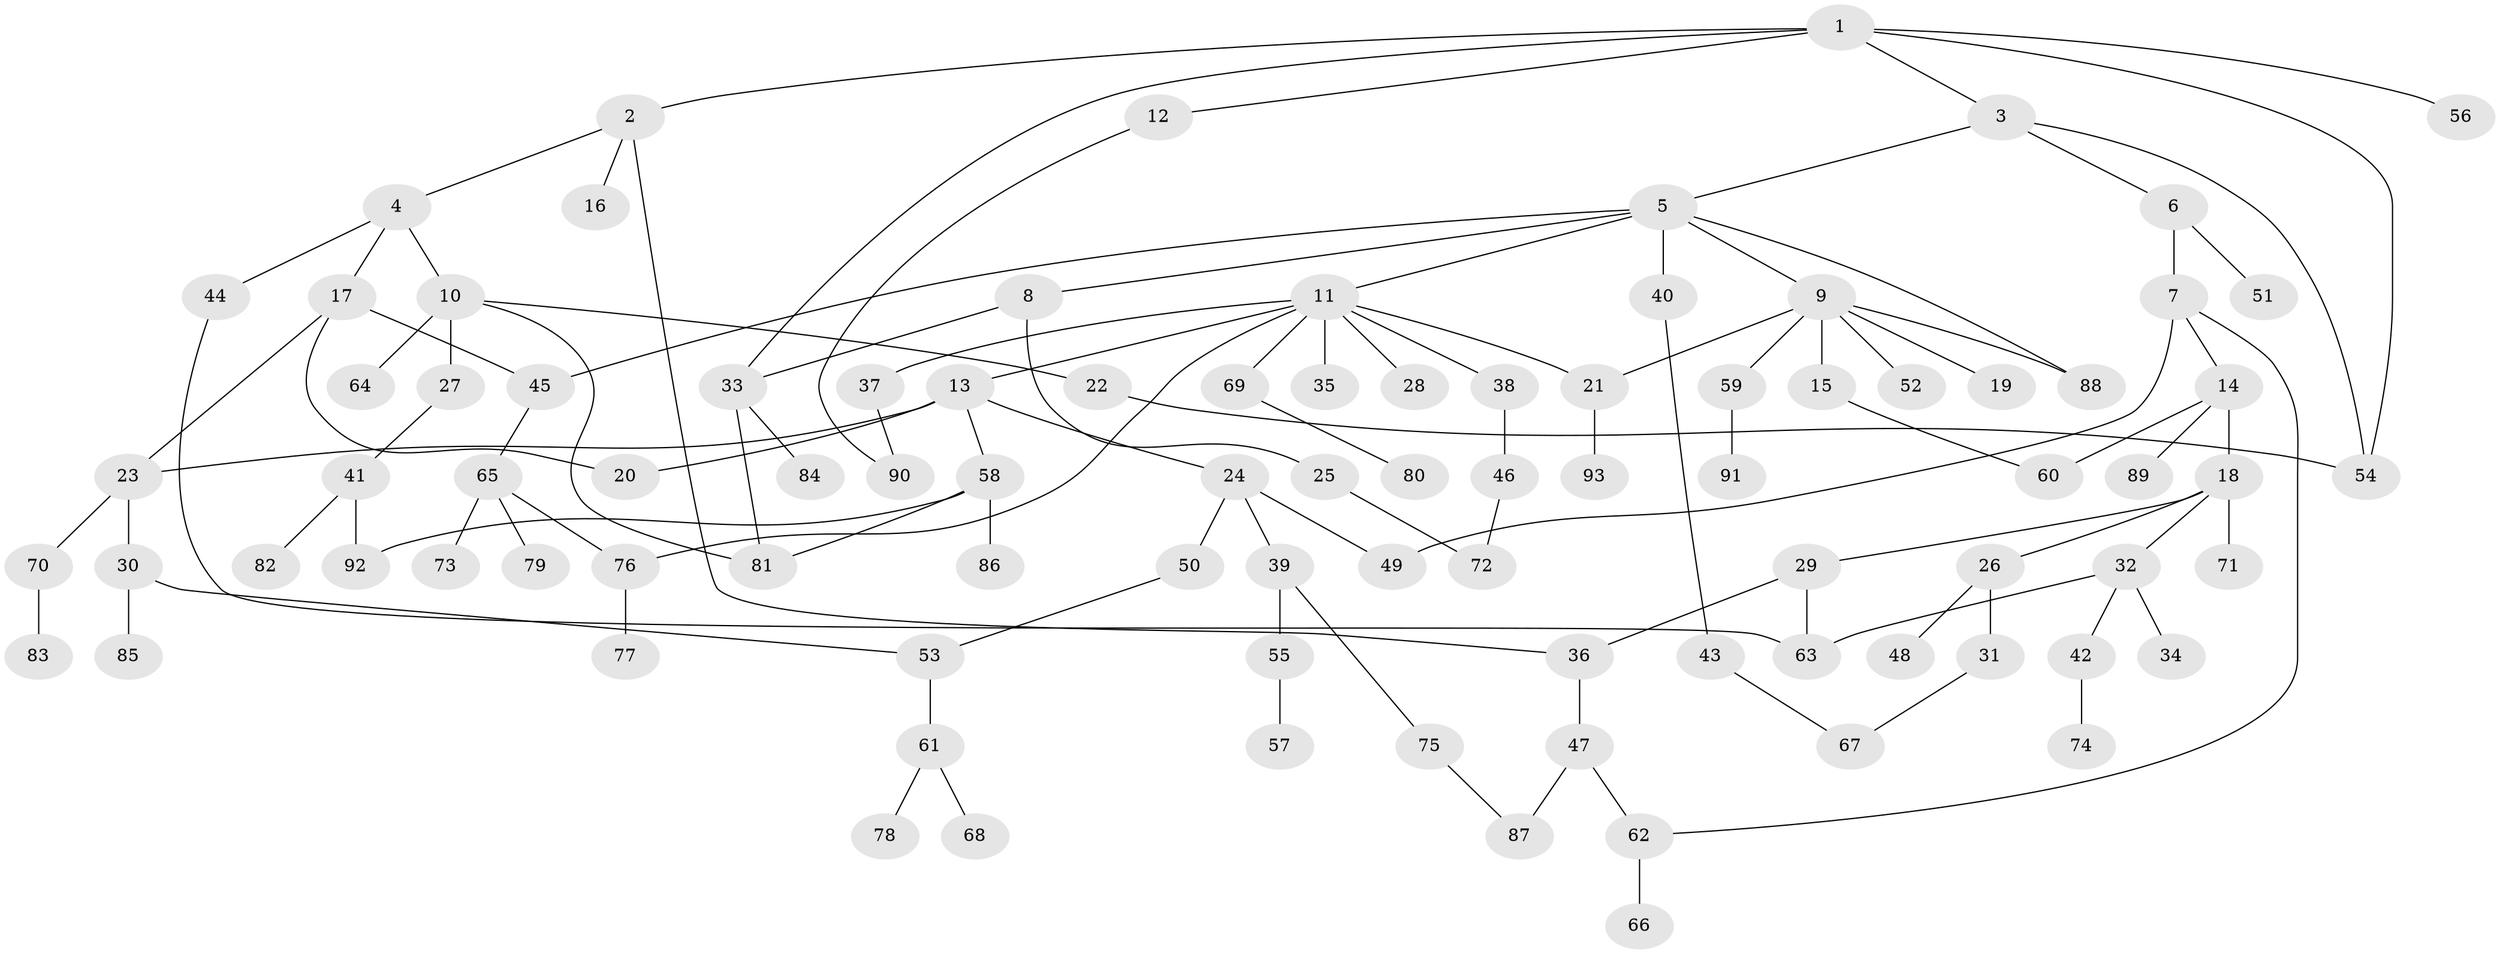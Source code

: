 // Generated by graph-tools (version 1.1) at 2025/49/03/09/25 03:49:15]
// undirected, 93 vertices, 115 edges
graph export_dot {
graph [start="1"]
  node [color=gray90,style=filled];
  1;
  2;
  3;
  4;
  5;
  6;
  7;
  8;
  9;
  10;
  11;
  12;
  13;
  14;
  15;
  16;
  17;
  18;
  19;
  20;
  21;
  22;
  23;
  24;
  25;
  26;
  27;
  28;
  29;
  30;
  31;
  32;
  33;
  34;
  35;
  36;
  37;
  38;
  39;
  40;
  41;
  42;
  43;
  44;
  45;
  46;
  47;
  48;
  49;
  50;
  51;
  52;
  53;
  54;
  55;
  56;
  57;
  58;
  59;
  60;
  61;
  62;
  63;
  64;
  65;
  66;
  67;
  68;
  69;
  70;
  71;
  72;
  73;
  74;
  75;
  76;
  77;
  78;
  79;
  80;
  81;
  82;
  83;
  84;
  85;
  86;
  87;
  88;
  89;
  90;
  91;
  92;
  93;
  1 -- 2;
  1 -- 3;
  1 -- 12;
  1 -- 54;
  1 -- 56;
  1 -- 33;
  2 -- 4;
  2 -- 16;
  2 -- 36;
  3 -- 5;
  3 -- 6;
  3 -- 54;
  4 -- 10;
  4 -- 17;
  4 -- 44;
  5 -- 8;
  5 -- 9;
  5 -- 11;
  5 -- 40;
  5 -- 45;
  5 -- 88;
  6 -- 7;
  6 -- 51;
  7 -- 14;
  7 -- 49;
  7 -- 62;
  8 -- 25;
  8 -- 33;
  9 -- 15;
  9 -- 19;
  9 -- 21;
  9 -- 52;
  9 -- 59;
  9 -- 88;
  10 -- 22;
  10 -- 27;
  10 -- 64;
  10 -- 81;
  11 -- 13;
  11 -- 28;
  11 -- 35;
  11 -- 37;
  11 -- 38;
  11 -- 69;
  11 -- 76;
  11 -- 21;
  12 -- 90;
  13 -- 20;
  13 -- 23;
  13 -- 24;
  13 -- 58;
  14 -- 18;
  14 -- 60;
  14 -- 89;
  15 -- 60;
  17 -- 45;
  17 -- 20;
  17 -- 23;
  18 -- 26;
  18 -- 29;
  18 -- 32;
  18 -- 71;
  21 -- 93;
  22 -- 54;
  23 -- 30;
  23 -- 70;
  24 -- 39;
  24 -- 50;
  24 -- 49;
  25 -- 72;
  26 -- 31;
  26 -- 48;
  27 -- 41;
  29 -- 36;
  29 -- 63;
  30 -- 85;
  30 -- 53;
  31 -- 67;
  32 -- 34;
  32 -- 42;
  32 -- 63;
  33 -- 84;
  33 -- 81;
  36 -- 47;
  37 -- 90;
  38 -- 46;
  39 -- 55;
  39 -- 75;
  40 -- 43;
  41 -- 82;
  41 -- 92;
  42 -- 74;
  43 -- 67;
  44 -- 63;
  45 -- 65;
  46 -- 72;
  47 -- 62;
  47 -- 87;
  50 -- 53;
  53 -- 61;
  55 -- 57;
  58 -- 81;
  58 -- 86;
  58 -- 92;
  59 -- 91;
  61 -- 68;
  61 -- 78;
  62 -- 66;
  65 -- 73;
  65 -- 79;
  65 -- 76;
  69 -- 80;
  70 -- 83;
  75 -- 87;
  76 -- 77;
}
